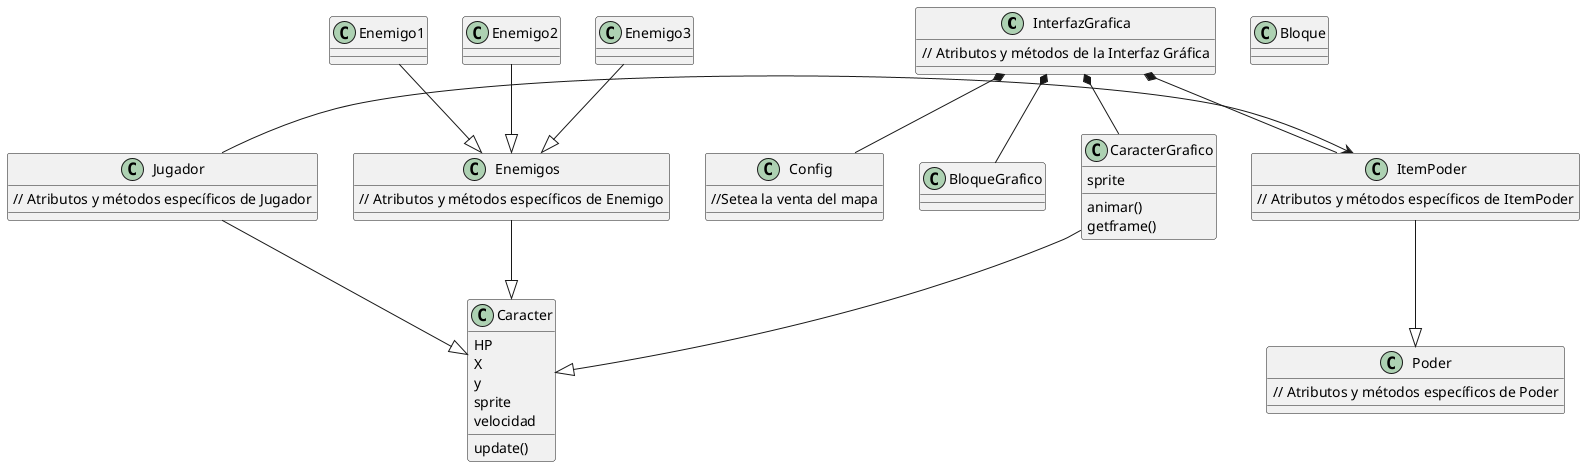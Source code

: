 @startuml Diagrama

class InterfazGrafica {
  // Atributos y métodos de la Interfaz Gráfica
}

class ItemPoder {
  // Atributos y métodos específicos de ItemPoder
}

class Poder {
  // Atributos y métodos específicos de Poder
}

class Jugador {
  // Atributos y métodos específicos de Jugador
}

class Caracter {
  HP
  X
  y
  sprite
  velocidad

  update()
}

class CaracterGrafico {
  sprite

  animar()
  getframe()

}

class Enemigos {
  // Atributos y métodos específicos de Enemigo
}

class Bloque {
}

class Config{ 
  //Setea la venta del mapa
}



InterfazGrafica *-- ItemPoder
ItemPoder --|> Poder
Jugador --|> Caracter
InterfazGrafica *-- CaracterGrafico
InterfazGrafica *-- BloqueGrafico
InterfazGrafica *-- Config
Enemigos --|> Caracter
Enemigo1 --|> Enemigos
Enemigo2 --|> Enemigos
Enemigo3 --|> Enemigos

CaracterGrafico --|> Caracter
Jugador -> ItemPoder


@enduml
